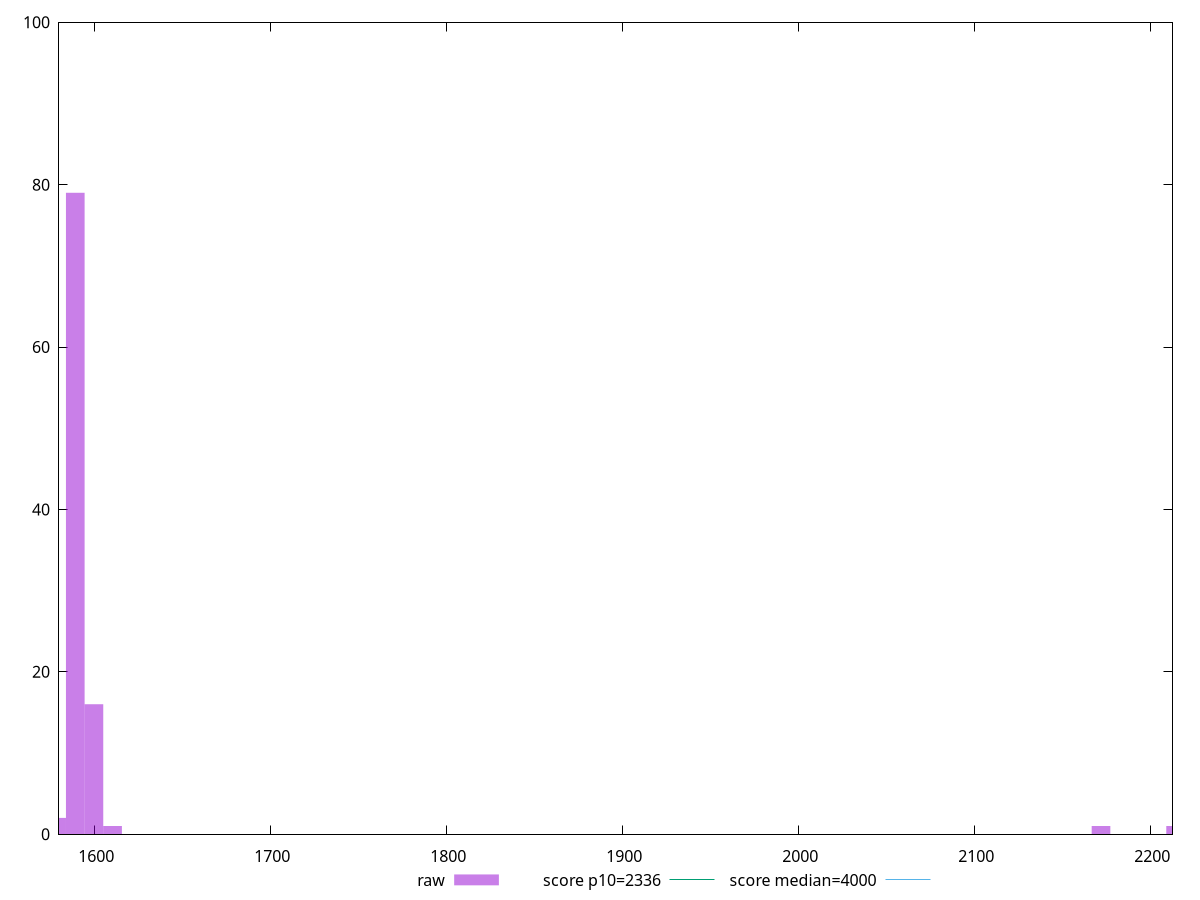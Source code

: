 reset

$raw <<EOF
2214.3639137594305 1
2171.9837431611636 1
1589.2563974349978 79
1599.8514400845645 16
1610.4464827341312 1
1578.6613547854313 2
EOF

set key outside below
set boxwidth 10.595042649566652
set xrange [1580.0095:2212.5979999999995]
set yrange [0:100]
set trange [0:100]
set style fill transparent solid 0.5 noborder

set parametric
set terminal svg size 640, 490 enhanced background rgb 'white'
set output "report_00019_2021-02-10T18-14-37.922Z//first-contentful-paint/samples/pages+cached+noadtech+nomedia+nocss/raw/histogram.svg"

plot $raw title "raw" with boxes, \
     2336,t title "score p10=2336", \
     4000,t title "score median=4000"

reset

